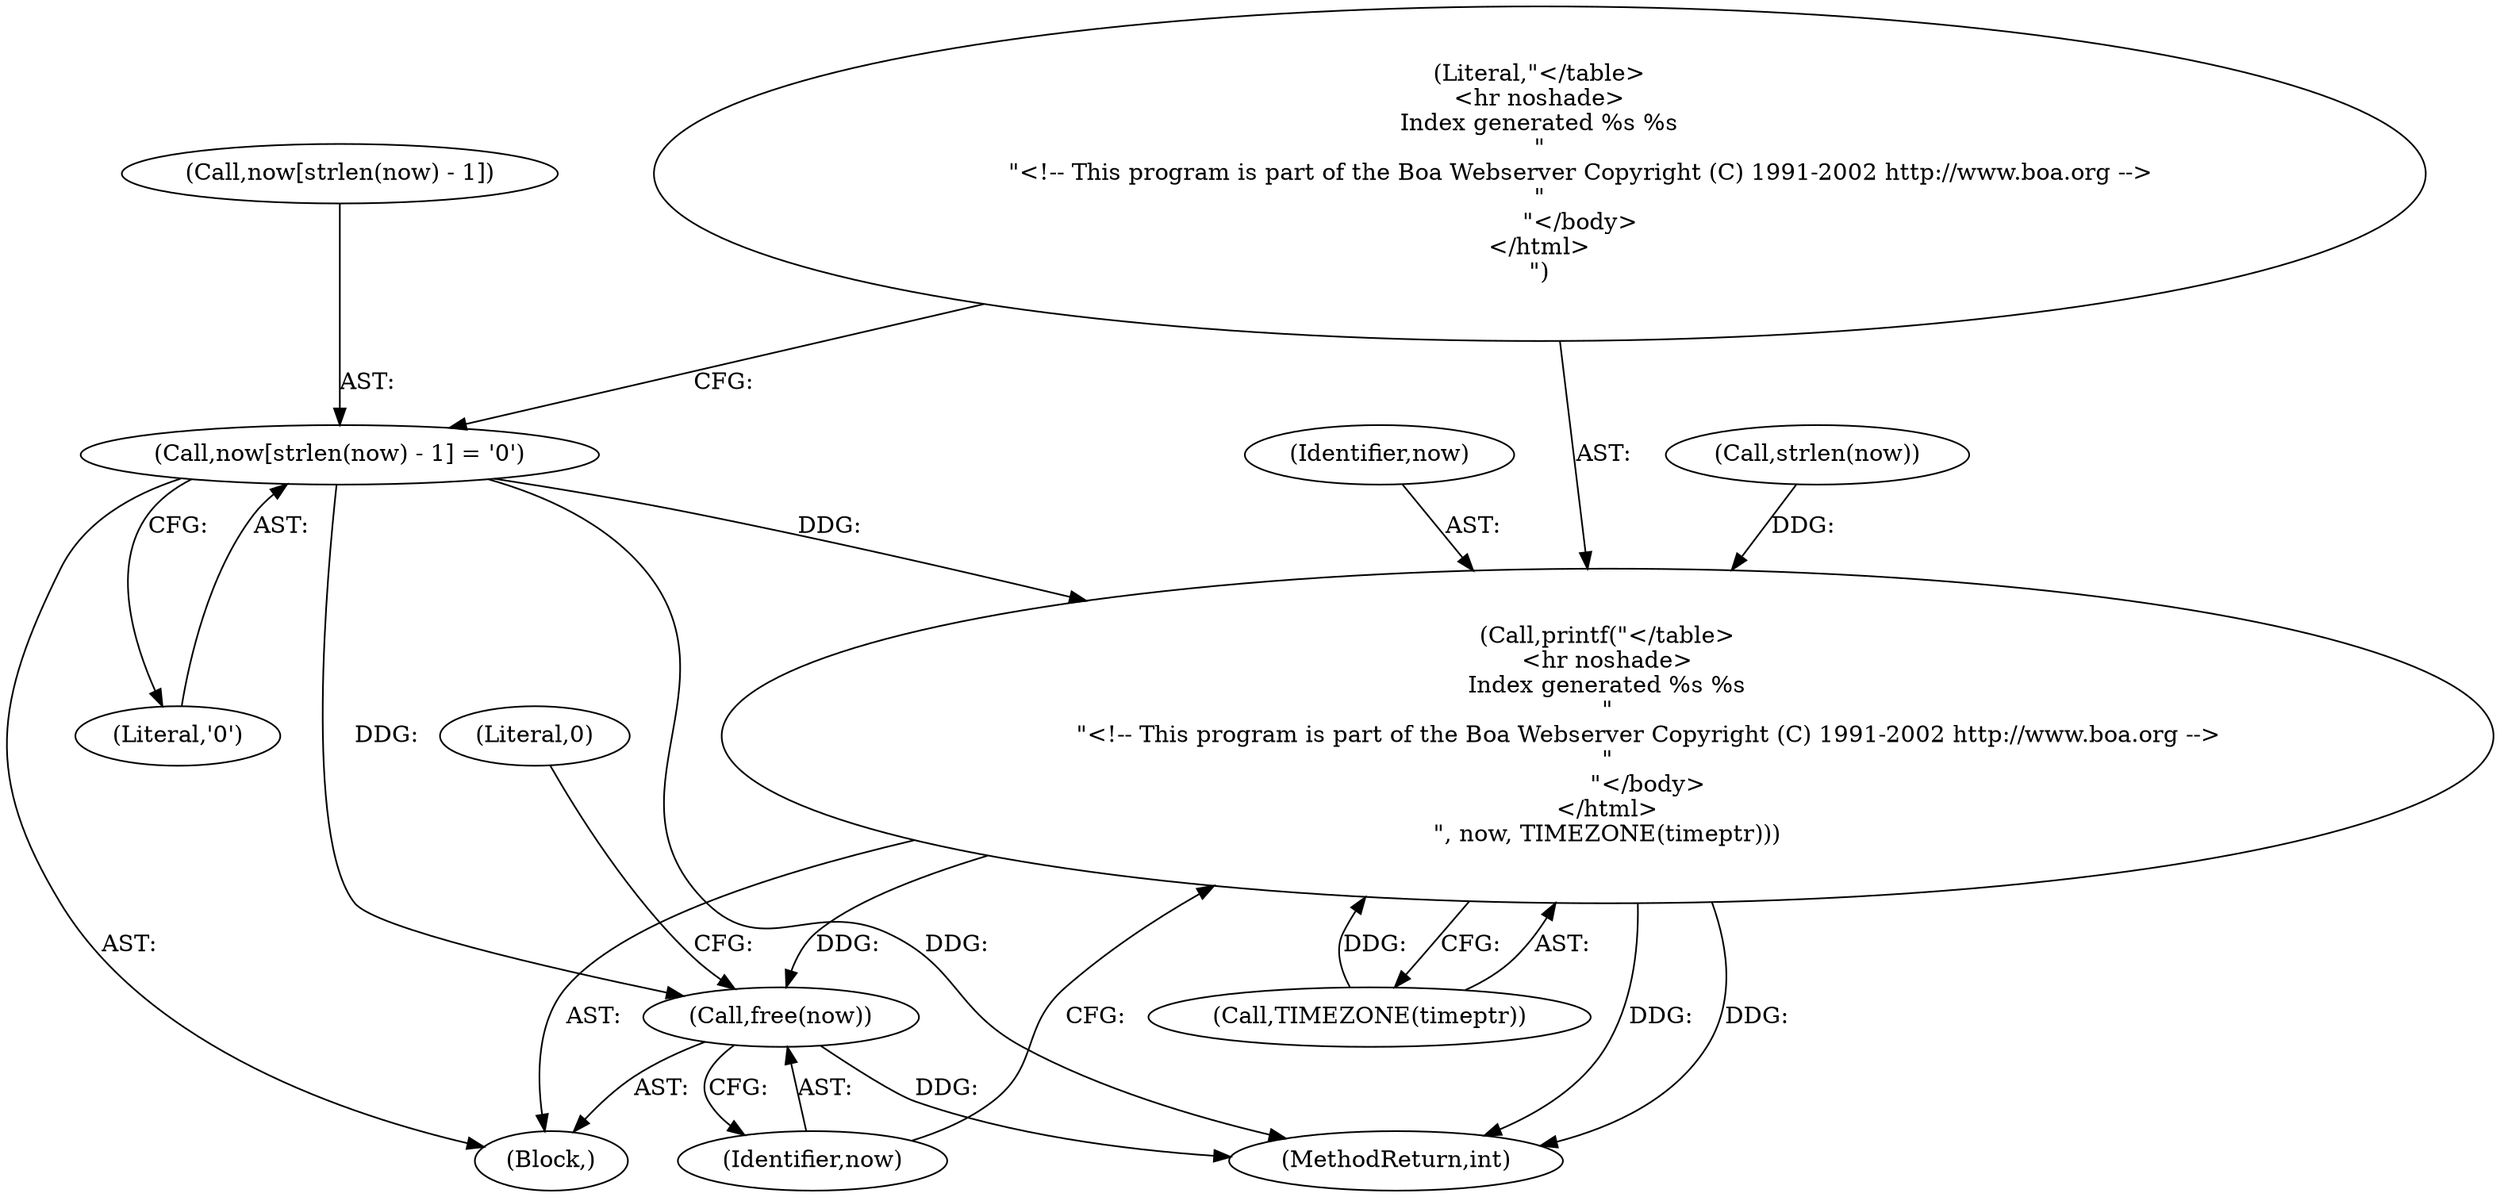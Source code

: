 digraph "0_boa_e139b87835994d007fbd64eead6c1455d7b8cf4e_1@pointer" {
"1000170" [label="(Call,now[strlen(now) - 1] = '\0')"];
"1000178" [label="(Call,printf(\"</table>\n<hr noshade>\nIndex generated %s %s\n\"\n           \"<!-- This program is part of the Boa Webserver Copyright (C) 1991-2002 http://www.boa.org -->\n\"\n           \"</body>\n</html>\n\", now, TIMEZONE(timeptr)))"];
"1000183" [label="(Call,free(now))"];
"1000187" [label="(MethodReturn,int)"];
"1000170" [label="(Call,now[strlen(now) - 1] = '\0')"];
"1000171" [label="(Call,now[strlen(now) - 1])"];
"1000184" [label="(Identifier,now)"];
"1000183" [label="(Call,free(now))"];
"1000179" [label="(Literal,\"</table>\n<hr noshade>\nIndex generated %s %s\n\"\n           \"<!-- This program is part of the Boa Webserver Copyright (C) 1991-2002 http://www.boa.org -->\n\"\n           \"</body>\n</html>\n\")"];
"1000186" [label="(Literal,0)"];
"1000178" [label="(Call,printf(\"</table>\n<hr noshade>\nIndex generated %s %s\n\"\n           \"<!-- This program is part of the Boa Webserver Copyright (C) 1991-2002 http://www.boa.org -->\n\"\n           \"</body>\n</html>\n\", now, TIMEZONE(timeptr)))"];
"1000174" [label="(Call,strlen(now))"];
"1000177" [label="(Literal,'\0')"];
"1000103" [label="(Block,)"];
"1000181" [label="(Call,TIMEZONE(timeptr))"];
"1000180" [label="(Identifier,now)"];
"1000170" -> "1000103"  [label="AST: "];
"1000170" -> "1000177"  [label="CFG: "];
"1000171" -> "1000170"  [label="AST: "];
"1000177" -> "1000170"  [label="AST: "];
"1000179" -> "1000170"  [label="CFG: "];
"1000170" -> "1000187"  [label="DDG: "];
"1000170" -> "1000178"  [label="DDG: "];
"1000170" -> "1000183"  [label="DDG: "];
"1000178" -> "1000103"  [label="AST: "];
"1000178" -> "1000181"  [label="CFG: "];
"1000179" -> "1000178"  [label="AST: "];
"1000180" -> "1000178"  [label="AST: "];
"1000181" -> "1000178"  [label="AST: "];
"1000184" -> "1000178"  [label="CFG: "];
"1000178" -> "1000187"  [label="DDG: "];
"1000178" -> "1000187"  [label="DDG: "];
"1000174" -> "1000178"  [label="DDG: "];
"1000181" -> "1000178"  [label="DDG: "];
"1000178" -> "1000183"  [label="DDG: "];
"1000183" -> "1000103"  [label="AST: "];
"1000183" -> "1000184"  [label="CFG: "];
"1000184" -> "1000183"  [label="AST: "];
"1000186" -> "1000183"  [label="CFG: "];
"1000183" -> "1000187"  [label="DDG: "];
}
